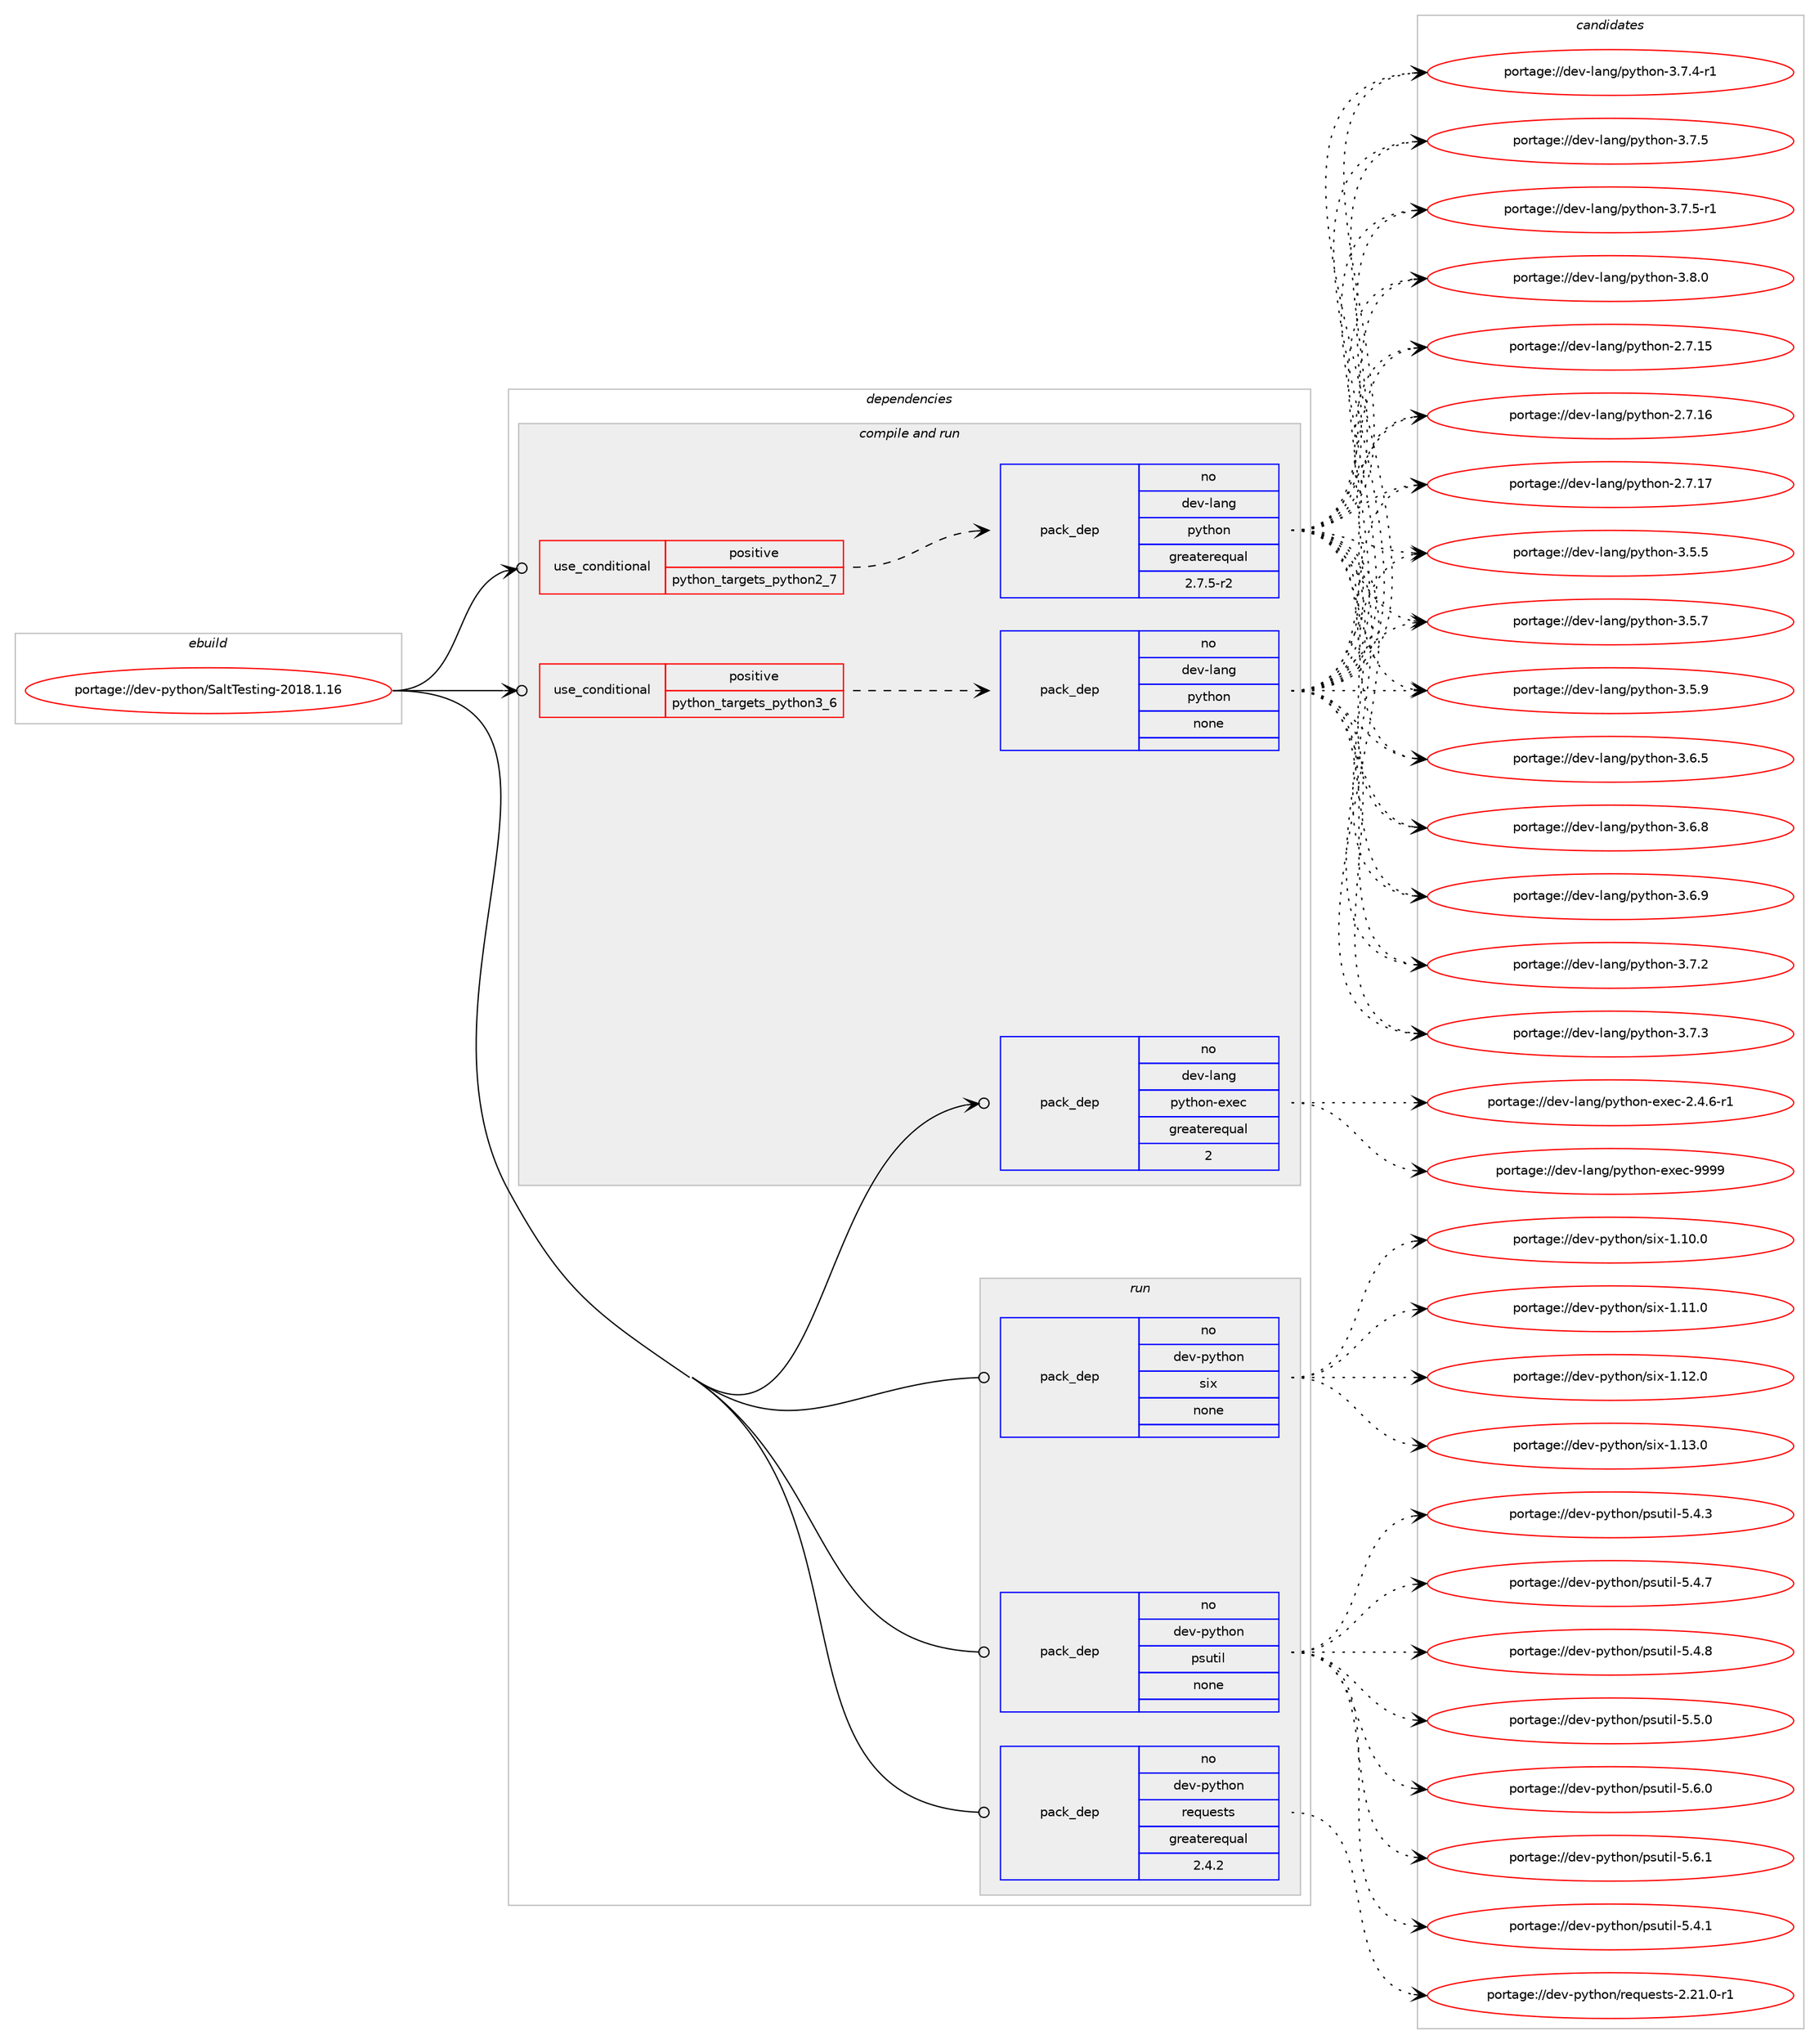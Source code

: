 digraph prolog {

# *************
# Graph options
# *************

newrank=true;
concentrate=true;
compound=true;
graph [rankdir=LR,fontname=Helvetica,fontsize=10,ranksep=1.5];#, ranksep=2.5, nodesep=0.2];
edge  [arrowhead=vee];
node  [fontname=Helvetica,fontsize=10];

# **********
# The ebuild
# **********

subgraph cluster_leftcol {
color=gray;
rank=same;
label=<<i>ebuild</i>>;
id [label="portage://dev-python/SaltTesting-2018.1.16", color=red, width=4, href="../dev-python/SaltTesting-2018.1.16.svg"];
}

# ****************
# The dependencies
# ****************

subgraph cluster_midcol {
color=gray;
label=<<i>dependencies</i>>;
subgraph cluster_compile {
fillcolor="#eeeeee";
style=filled;
label=<<i>compile</i>>;
}
subgraph cluster_compileandrun {
fillcolor="#eeeeee";
style=filled;
label=<<i>compile and run</i>>;
subgraph cond25179 {
dependency128342 [label=<<TABLE BORDER="0" CELLBORDER="1" CELLSPACING="0" CELLPADDING="4"><TR><TD ROWSPAN="3" CELLPADDING="10">use_conditional</TD></TR><TR><TD>positive</TD></TR><TR><TD>python_targets_python2_7</TD></TR></TABLE>>, shape=none, color=red];
subgraph pack99862 {
dependency128343 [label=<<TABLE BORDER="0" CELLBORDER="1" CELLSPACING="0" CELLPADDING="4" WIDTH="220"><TR><TD ROWSPAN="6" CELLPADDING="30">pack_dep</TD></TR><TR><TD WIDTH="110">no</TD></TR><TR><TD>dev-lang</TD></TR><TR><TD>python</TD></TR><TR><TD>greaterequal</TD></TR><TR><TD>2.7.5-r2</TD></TR></TABLE>>, shape=none, color=blue];
}
dependency128342:e -> dependency128343:w [weight=20,style="dashed",arrowhead="vee"];
}
id:e -> dependency128342:w [weight=20,style="solid",arrowhead="odotvee"];
subgraph cond25180 {
dependency128344 [label=<<TABLE BORDER="0" CELLBORDER="1" CELLSPACING="0" CELLPADDING="4"><TR><TD ROWSPAN="3" CELLPADDING="10">use_conditional</TD></TR><TR><TD>positive</TD></TR><TR><TD>python_targets_python3_6</TD></TR></TABLE>>, shape=none, color=red];
subgraph pack99863 {
dependency128345 [label=<<TABLE BORDER="0" CELLBORDER="1" CELLSPACING="0" CELLPADDING="4" WIDTH="220"><TR><TD ROWSPAN="6" CELLPADDING="30">pack_dep</TD></TR><TR><TD WIDTH="110">no</TD></TR><TR><TD>dev-lang</TD></TR><TR><TD>python</TD></TR><TR><TD>none</TD></TR><TR><TD></TD></TR></TABLE>>, shape=none, color=blue];
}
dependency128344:e -> dependency128345:w [weight=20,style="dashed",arrowhead="vee"];
}
id:e -> dependency128344:w [weight=20,style="solid",arrowhead="odotvee"];
subgraph pack99864 {
dependency128346 [label=<<TABLE BORDER="0" CELLBORDER="1" CELLSPACING="0" CELLPADDING="4" WIDTH="220"><TR><TD ROWSPAN="6" CELLPADDING="30">pack_dep</TD></TR><TR><TD WIDTH="110">no</TD></TR><TR><TD>dev-lang</TD></TR><TR><TD>python-exec</TD></TR><TR><TD>greaterequal</TD></TR><TR><TD>2</TD></TR></TABLE>>, shape=none, color=blue];
}
id:e -> dependency128346:w [weight=20,style="solid",arrowhead="odotvee"];
}
subgraph cluster_run {
fillcolor="#eeeeee";
style=filled;
label=<<i>run</i>>;
subgraph pack99865 {
dependency128347 [label=<<TABLE BORDER="0" CELLBORDER="1" CELLSPACING="0" CELLPADDING="4" WIDTH="220"><TR><TD ROWSPAN="6" CELLPADDING="30">pack_dep</TD></TR><TR><TD WIDTH="110">no</TD></TR><TR><TD>dev-python</TD></TR><TR><TD>psutil</TD></TR><TR><TD>none</TD></TR><TR><TD></TD></TR></TABLE>>, shape=none, color=blue];
}
id:e -> dependency128347:w [weight=20,style="solid",arrowhead="odot"];
subgraph pack99866 {
dependency128348 [label=<<TABLE BORDER="0" CELLBORDER="1" CELLSPACING="0" CELLPADDING="4" WIDTH="220"><TR><TD ROWSPAN="6" CELLPADDING="30">pack_dep</TD></TR><TR><TD WIDTH="110">no</TD></TR><TR><TD>dev-python</TD></TR><TR><TD>requests</TD></TR><TR><TD>greaterequal</TD></TR><TR><TD>2.4.2</TD></TR></TABLE>>, shape=none, color=blue];
}
id:e -> dependency128348:w [weight=20,style="solid",arrowhead="odot"];
subgraph pack99867 {
dependency128349 [label=<<TABLE BORDER="0" CELLBORDER="1" CELLSPACING="0" CELLPADDING="4" WIDTH="220"><TR><TD ROWSPAN="6" CELLPADDING="30">pack_dep</TD></TR><TR><TD WIDTH="110">no</TD></TR><TR><TD>dev-python</TD></TR><TR><TD>six</TD></TR><TR><TD>none</TD></TR><TR><TD></TD></TR></TABLE>>, shape=none, color=blue];
}
id:e -> dependency128349:w [weight=20,style="solid",arrowhead="odot"];
}
}

# **************
# The candidates
# **************

subgraph cluster_choices {
rank=same;
color=gray;
label=<<i>candidates</i>>;

subgraph choice99862 {
color=black;
nodesep=1;
choiceportage10010111845108971101034711212111610411111045504655464953 [label="portage://dev-lang/python-2.7.15", color=red, width=4,href="../dev-lang/python-2.7.15.svg"];
choiceportage10010111845108971101034711212111610411111045504655464954 [label="portage://dev-lang/python-2.7.16", color=red, width=4,href="../dev-lang/python-2.7.16.svg"];
choiceportage10010111845108971101034711212111610411111045504655464955 [label="portage://dev-lang/python-2.7.17", color=red, width=4,href="../dev-lang/python-2.7.17.svg"];
choiceportage100101118451089711010347112121116104111110455146534653 [label="portage://dev-lang/python-3.5.5", color=red, width=4,href="../dev-lang/python-3.5.5.svg"];
choiceportage100101118451089711010347112121116104111110455146534655 [label="portage://dev-lang/python-3.5.7", color=red, width=4,href="../dev-lang/python-3.5.7.svg"];
choiceportage100101118451089711010347112121116104111110455146534657 [label="portage://dev-lang/python-3.5.9", color=red, width=4,href="../dev-lang/python-3.5.9.svg"];
choiceportage100101118451089711010347112121116104111110455146544653 [label="portage://dev-lang/python-3.6.5", color=red, width=4,href="../dev-lang/python-3.6.5.svg"];
choiceportage100101118451089711010347112121116104111110455146544656 [label="portage://dev-lang/python-3.6.8", color=red, width=4,href="../dev-lang/python-3.6.8.svg"];
choiceportage100101118451089711010347112121116104111110455146544657 [label="portage://dev-lang/python-3.6.9", color=red, width=4,href="../dev-lang/python-3.6.9.svg"];
choiceportage100101118451089711010347112121116104111110455146554650 [label="portage://dev-lang/python-3.7.2", color=red, width=4,href="../dev-lang/python-3.7.2.svg"];
choiceportage100101118451089711010347112121116104111110455146554651 [label="portage://dev-lang/python-3.7.3", color=red, width=4,href="../dev-lang/python-3.7.3.svg"];
choiceportage1001011184510897110103471121211161041111104551465546524511449 [label="portage://dev-lang/python-3.7.4-r1", color=red, width=4,href="../dev-lang/python-3.7.4-r1.svg"];
choiceportage100101118451089711010347112121116104111110455146554653 [label="portage://dev-lang/python-3.7.5", color=red, width=4,href="../dev-lang/python-3.7.5.svg"];
choiceportage1001011184510897110103471121211161041111104551465546534511449 [label="portage://dev-lang/python-3.7.5-r1", color=red, width=4,href="../dev-lang/python-3.7.5-r1.svg"];
choiceportage100101118451089711010347112121116104111110455146564648 [label="portage://dev-lang/python-3.8.0", color=red, width=4,href="../dev-lang/python-3.8.0.svg"];
dependency128343:e -> choiceportage10010111845108971101034711212111610411111045504655464953:w [style=dotted,weight="100"];
dependency128343:e -> choiceportage10010111845108971101034711212111610411111045504655464954:w [style=dotted,weight="100"];
dependency128343:e -> choiceportage10010111845108971101034711212111610411111045504655464955:w [style=dotted,weight="100"];
dependency128343:e -> choiceportage100101118451089711010347112121116104111110455146534653:w [style=dotted,weight="100"];
dependency128343:e -> choiceportage100101118451089711010347112121116104111110455146534655:w [style=dotted,weight="100"];
dependency128343:e -> choiceportage100101118451089711010347112121116104111110455146534657:w [style=dotted,weight="100"];
dependency128343:e -> choiceportage100101118451089711010347112121116104111110455146544653:w [style=dotted,weight="100"];
dependency128343:e -> choiceportage100101118451089711010347112121116104111110455146544656:w [style=dotted,weight="100"];
dependency128343:e -> choiceportage100101118451089711010347112121116104111110455146544657:w [style=dotted,weight="100"];
dependency128343:e -> choiceportage100101118451089711010347112121116104111110455146554650:w [style=dotted,weight="100"];
dependency128343:e -> choiceportage100101118451089711010347112121116104111110455146554651:w [style=dotted,weight="100"];
dependency128343:e -> choiceportage1001011184510897110103471121211161041111104551465546524511449:w [style=dotted,weight="100"];
dependency128343:e -> choiceportage100101118451089711010347112121116104111110455146554653:w [style=dotted,weight="100"];
dependency128343:e -> choiceportage1001011184510897110103471121211161041111104551465546534511449:w [style=dotted,weight="100"];
dependency128343:e -> choiceportage100101118451089711010347112121116104111110455146564648:w [style=dotted,weight="100"];
}
subgraph choice99863 {
color=black;
nodesep=1;
choiceportage10010111845108971101034711212111610411111045504655464953 [label="portage://dev-lang/python-2.7.15", color=red, width=4,href="../dev-lang/python-2.7.15.svg"];
choiceportage10010111845108971101034711212111610411111045504655464954 [label="portage://dev-lang/python-2.7.16", color=red, width=4,href="../dev-lang/python-2.7.16.svg"];
choiceportage10010111845108971101034711212111610411111045504655464955 [label="portage://dev-lang/python-2.7.17", color=red, width=4,href="../dev-lang/python-2.7.17.svg"];
choiceportage100101118451089711010347112121116104111110455146534653 [label="portage://dev-lang/python-3.5.5", color=red, width=4,href="../dev-lang/python-3.5.5.svg"];
choiceportage100101118451089711010347112121116104111110455146534655 [label="portage://dev-lang/python-3.5.7", color=red, width=4,href="../dev-lang/python-3.5.7.svg"];
choiceportage100101118451089711010347112121116104111110455146534657 [label="portage://dev-lang/python-3.5.9", color=red, width=4,href="../dev-lang/python-3.5.9.svg"];
choiceportage100101118451089711010347112121116104111110455146544653 [label="portage://dev-lang/python-3.6.5", color=red, width=4,href="../dev-lang/python-3.6.5.svg"];
choiceportage100101118451089711010347112121116104111110455146544656 [label="portage://dev-lang/python-3.6.8", color=red, width=4,href="../dev-lang/python-3.6.8.svg"];
choiceportage100101118451089711010347112121116104111110455146544657 [label="portage://dev-lang/python-3.6.9", color=red, width=4,href="../dev-lang/python-3.6.9.svg"];
choiceportage100101118451089711010347112121116104111110455146554650 [label="portage://dev-lang/python-3.7.2", color=red, width=4,href="../dev-lang/python-3.7.2.svg"];
choiceportage100101118451089711010347112121116104111110455146554651 [label="portage://dev-lang/python-3.7.3", color=red, width=4,href="../dev-lang/python-3.7.3.svg"];
choiceportage1001011184510897110103471121211161041111104551465546524511449 [label="portage://dev-lang/python-3.7.4-r1", color=red, width=4,href="../dev-lang/python-3.7.4-r1.svg"];
choiceportage100101118451089711010347112121116104111110455146554653 [label="portage://dev-lang/python-3.7.5", color=red, width=4,href="../dev-lang/python-3.7.5.svg"];
choiceportage1001011184510897110103471121211161041111104551465546534511449 [label="portage://dev-lang/python-3.7.5-r1", color=red, width=4,href="../dev-lang/python-3.7.5-r1.svg"];
choiceportage100101118451089711010347112121116104111110455146564648 [label="portage://dev-lang/python-3.8.0", color=red, width=4,href="../dev-lang/python-3.8.0.svg"];
dependency128345:e -> choiceportage10010111845108971101034711212111610411111045504655464953:w [style=dotted,weight="100"];
dependency128345:e -> choiceportage10010111845108971101034711212111610411111045504655464954:w [style=dotted,weight="100"];
dependency128345:e -> choiceportage10010111845108971101034711212111610411111045504655464955:w [style=dotted,weight="100"];
dependency128345:e -> choiceportage100101118451089711010347112121116104111110455146534653:w [style=dotted,weight="100"];
dependency128345:e -> choiceportage100101118451089711010347112121116104111110455146534655:w [style=dotted,weight="100"];
dependency128345:e -> choiceportage100101118451089711010347112121116104111110455146534657:w [style=dotted,weight="100"];
dependency128345:e -> choiceportage100101118451089711010347112121116104111110455146544653:w [style=dotted,weight="100"];
dependency128345:e -> choiceportage100101118451089711010347112121116104111110455146544656:w [style=dotted,weight="100"];
dependency128345:e -> choiceportage100101118451089711010347112121116104111110455146544657:w [style=dotted,weight="100"];
dependency128345:e -> choiceportage100101118451089711010347112121116104111110455146554650:w [style=dotted,weight="100"];
dependency128345:e -> choiceportage100101118451089711010347112121116104111110455146554651:w [style=dotted,weight="100"];
dependency128345:e -> choiceportage1001011184510897110103471121211161041111104551465546524511449:w [style=dotted,weight="100"];
dependency128345:e -> choiceportage100101118451089711010347112121116104111110455146554653:w [style=dotted,weight="100"];
dependency128345:e -> choiceportage1001011184510897110103471121211161041111104551465546534511449:w [style=dotted,weight="100"];
dependency128345:e -> choiceportage100101118451089711010347112121116104111110455146564648:w [style=dotted,weight="100"];
}
subgraph choice99864 {
color=black;
nodesep=1;
choiceportage10010111845108971101034711212111610411111045101120101994550465246544511449 [label="portage://dev-lang/python-exec-2.4.6-r1", color=red, width=4,href="../dev-lang/python-exec-2.4.6-r1.svg"];
choiceportage10010111845108971101034711212111610411111045101120101994557575757 [label="portage://dev-lang/python-exec-9999", color=red, width=4,href="../dev-lang/python-exec-9999.svg"];
dependency128346:e -> choiceportage10010111845108971101034711212111610411111045101120101994550465246544511449:w [style=dotted,weight="100"];
dependency128346:e -> choiceportage10010111845108971101034711212111610411111045101120101994557575757:w [style=dotted,weight="100"];
}
subgraph choice99865 {
color=black;
nodesep=1;
choiceportage1001011184511212111610411111047112115117116105108455346524649 [label="portage://dev-python/psutil-5.4.1", color=red, width=4,href="../dev-python/psutil-5.4.1.svg"];
choiceportage1001011184511212111610411111047112115117116105108455346524651 [label="portage://dev-python/psutil-5.4.3", color=red, width=4,href="../dev-python/psutil-5.4.3.svg"];
choiceportage1001011184511212111610411111047112115117116105108455346524655 [label="portage://dev-python/psutil-5.4.7", color=red, width=4,href="../dev-python/psutil-5.4.7.svg"];
choiceportage1001011184511212111610411111047112115117116105108455346524656 [label="portage://dev-python/psutil-5.4.8", color=red, width=4,href="../dev-python/psutil-5.4.8.svg"];
choiceportage1001011184511212111610411111047112115117116105108455346534648 [label="portage://dev-python/psutil-5.5.0", color=red, width=4,href="../dev-python/psutil-5.5.0.svg"];
choiceportage1001011184511212111610411111047112115117116105108455346544648 [label="portage://dev-python/psutil-5.6.0", color=red, width=4,href="../dev-python/psutil-5.6.0.svg"];
choiceportage1001011184511212111610411111047112115117116105108455346544649 [label="portage://dev-python/psutil-5.6.1", color=red, width=4,href="../dev-python/psutil-5.6.1.svg"];
dependency128347:e -> choiceportage1001011184511212111610411111047112115117116105108455346524649:w [style=dotted,weight="100"];
dependency128347:e -> choiceportage1001011184511212111610411111047112115117116105108455346524651:w [style=dotted,weight="100"];
dependency128347:e -> choiceportage1001011184511212111610411111047112115117116105108455346524655:w [style=dotted,weight="100"];
dependency128347:e -> choiceportage1001011184511212111610411111047112115117116105108455346524656:w [style=dotted,weight="100"];
dependency128347:e -> choiceportage1001011184511212111610411111047112115117116105108455346534648:w [style=dotted,weight="100"];
dependency128347:e -> choiceportage1001011184511212111610411111047112115117116105108455346544648:w [style=dotted,weight="100"];
dependency128347:e -> choiceportage1001011184511212111610411111047112115117116105108455346544649:w [style=dotted,weight="100"];
}
subgraph choice99866 {
color=black;
nodesep=1;
choiceportage1001011184511212111610411111047114101113117101115116115455046504946484511449 [label="portage://dev-python/requests-2.21.0-r1", color=red, width=4,href="../dev-python/requests-2.21.0-r1.svg"];
dependency128348:e -> choiceportage1001011184511212111610411111047114101113117101115116115455046504946484511449:w [style=dotted,weight="100"];
}
subgraph choice99867 {
color=black;
nodesep=1;
choiceportage100101118451121211161041111104711510512045494649484648 [label="portage://dev-python/six-1.10.0", color=red, width=4,href="../dev-python/six-1.10.0.svg"];
choiceportage100101118451121211161041111104711510512045494649494648 [label="portage://dev-python/six-1.11.0", color=red, width=4,href="../dev-python/six-1.11.0.svg"];
choiceportage100101118451121211161041111104711510512045494649504648 [label="portage://dev-python/six-1.12.0", color=red, width=4,href="../dev-python/six-1.12.0.svg"];
choiceportage100101118451121211161041111104711510512045494649514648 [label="portage://dev-python/six-1.13.0", color=red, width=4,href="../dev-python/six-1.13.0.svg"];
dependency128349:e -> choiceportage100101118451121211161041111104711510512045494649484648:w [style=dotted,weight="100"];
dependency128349:e -> choiceportage100101118451121211161041111104711510512045494649494648:w [style=dotted,weight="100"];
dependency128349:e -> choiceportage100101118451121211161041111104711510512045494649504648:w [style=dotted,weight="100"];
dependency128349:e -> choiceportage100101118451121211161041111104711510512045494649514648:w [style=dotted,weight="100"];
}
}

}
